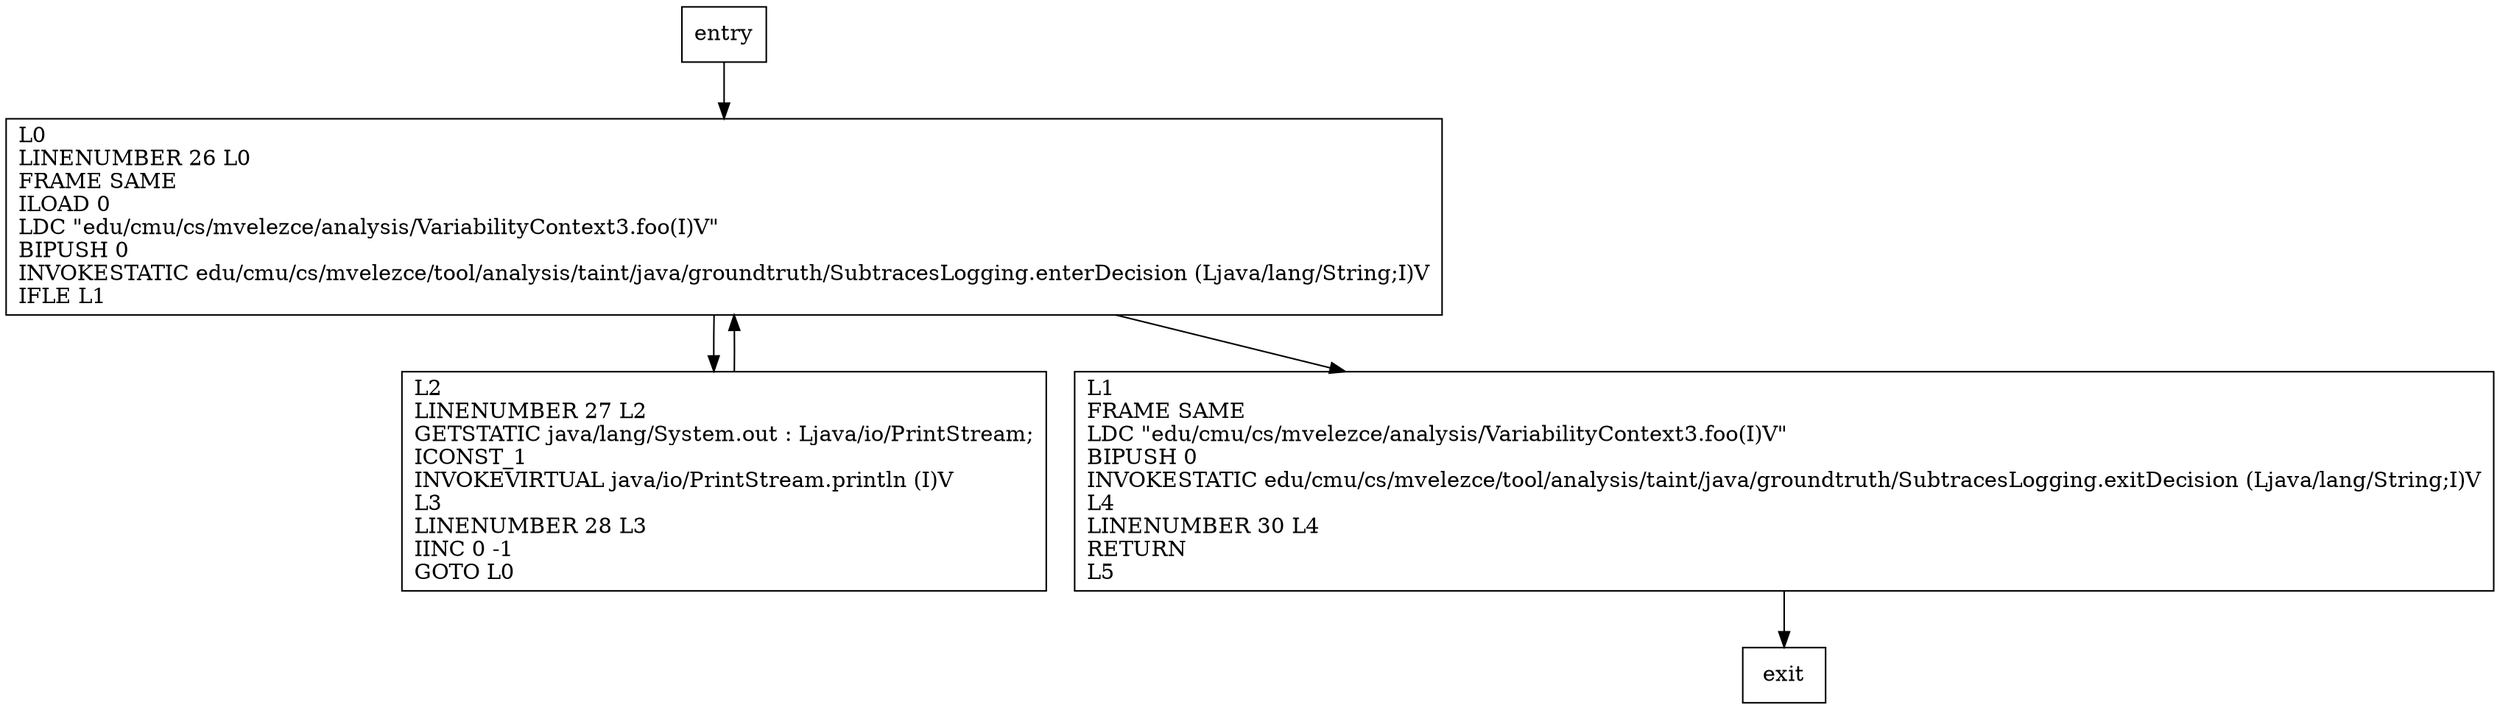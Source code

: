 digraph foo {
node [shape=record];
826553984 [label="L0\lLINENUMBER 26 L0\lFRAME SAME\lILOAD 0\lLDC \"edu/cmu/cs/mvelezce/analysis/VariabilityContext3.foo(I)V\"\lBIPUSH 0\lINVOKESTATIC edu/cmu/cs/mvelezce/tool/analysis/taint/java/groundtruth/SubtracesLogging.enterDecision (Ljava/lang/String;I)V\lIFLE L1\l"];
859137638 [label="L2\lLINENUMBER 27 L2\lGETSTATIC java/lang/System.out : Ljava/io/PrintStream;\lICONST_1\lINVOKEVIRTUAL java/io/PrintStream.println (I)V\lL3\lLINENUMBER 28 L3\lIINC 0 -1\lGOTO L0\l"];
983073433 [label="L1\lFRAME SAME\lLDC \"edu/cmu/cs/mvelezce/analysis/VariabilityContext3.foo(I)V\"\lBIPUSH 0\lINVOKESTATIC edu/cmu/cs/mvelezce/tool/analysis/taint/java/groundtruth/SubtracesLogging.exitDecision (Ljava/lang/String;I)V\lL4\lLINENUMBER 30 L4\lRETURN\lL5\l"];
entry;
exit;
entry -> 826553984;
826553984 -> 859137638;
826553984 -> 983073433;
859137638 -> 826553984;
983073433 -> exit;
}
